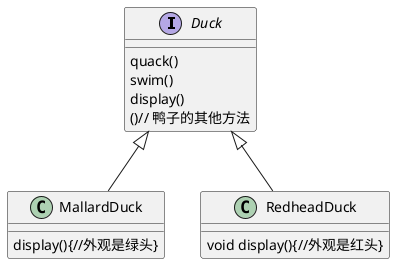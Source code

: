 @startuml
interface Duck {
quack()
swim()
display()
()// 鸭子的其他方法
}

class MallardDuck {
display(){//外观是绿头}
}
'note "外观是绿头" as N1
'MallardDuck::display ..right N1
MallardDuck --up|> Duck

class RedheadDuck {
void display(){//外观是红头}
}
'note "外观是红头" as N2
'RedheadDuck::display ..right N2
RedheadDuck--up|> Duck
@enduml